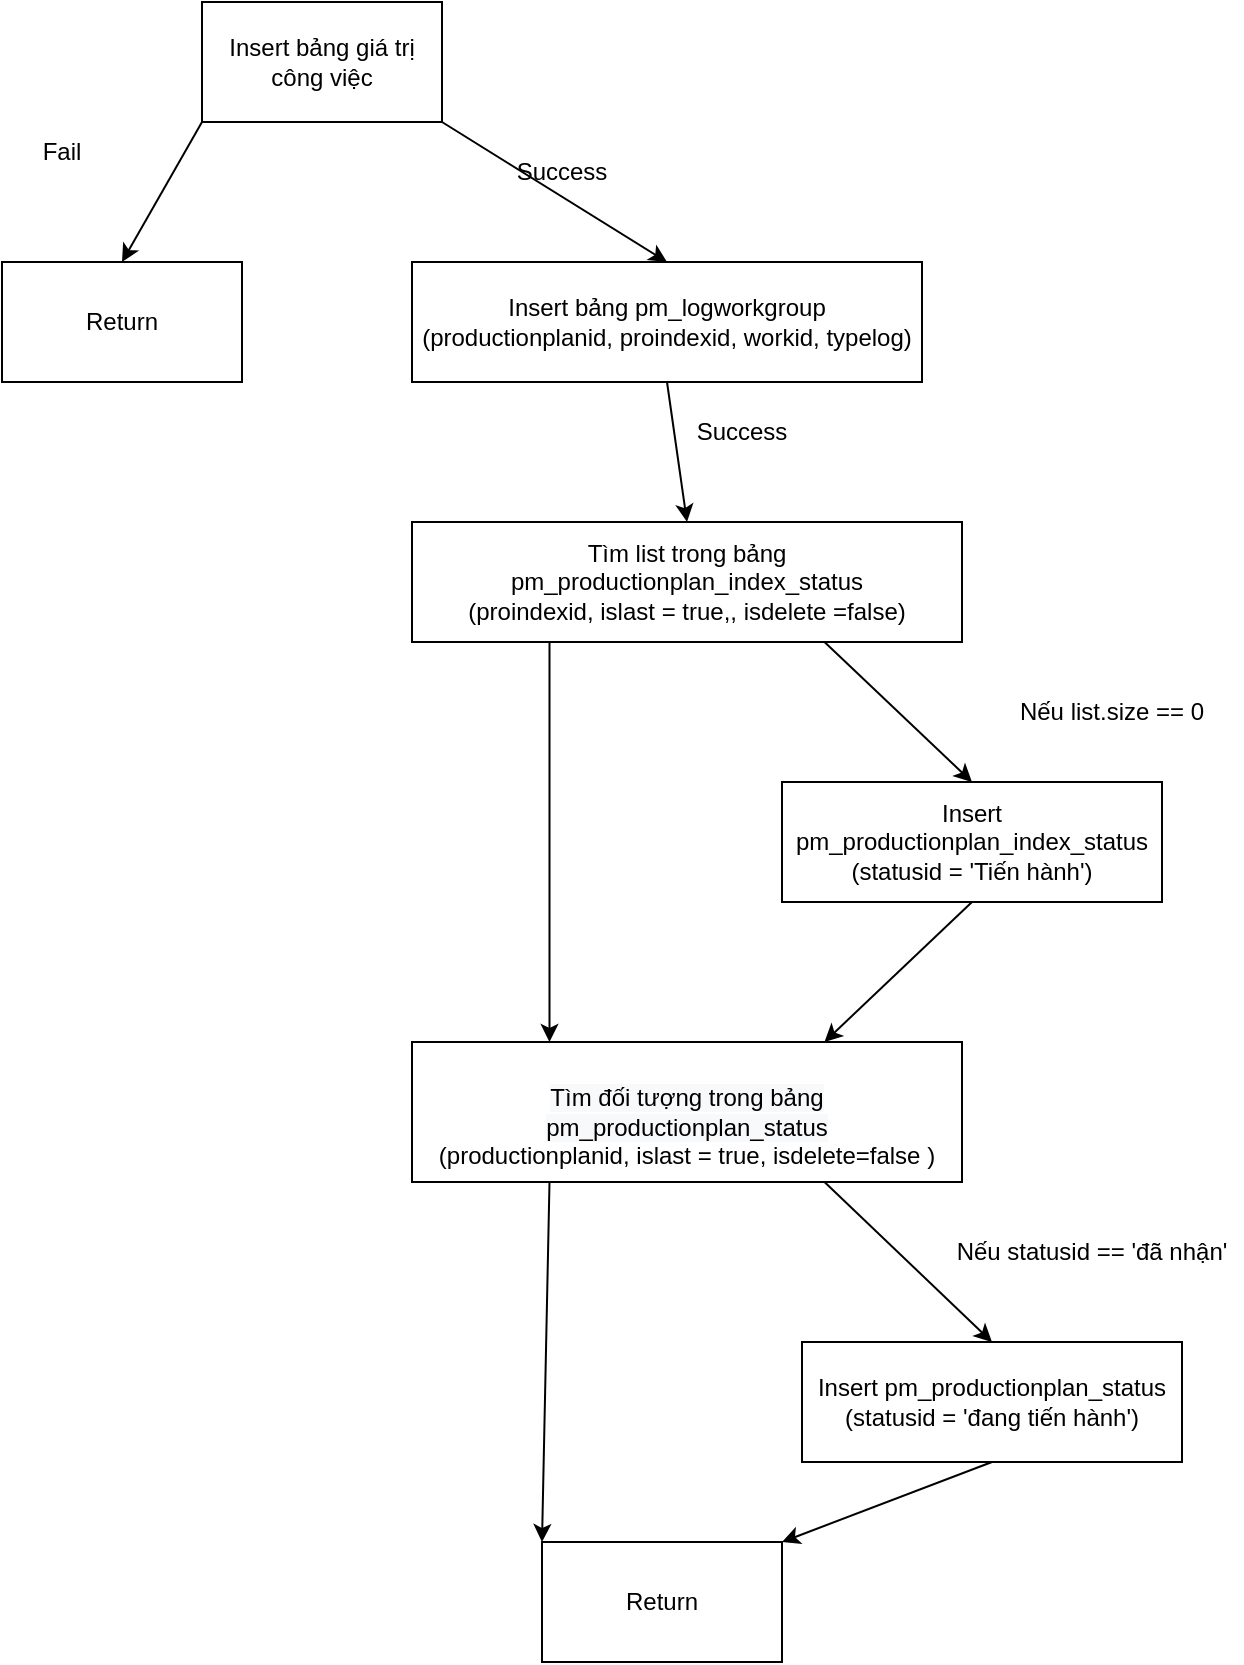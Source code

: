 <mxfile version="20.6.0" type="github">
  <diagram id="N-2m9nSpyJ4no4yd52WH" name="Page-1">
    <mxGraphModel dx="1101" dy="703" grid="1" gridSize="10" guides="1" tooltips="1" connect="1" arrows="1" fold="1" page="1" pageScale="1" pageWidth="850" pageHeight="1100" math="0" shadow="0">
      <root>
        <mxCell id="0" />
        <mxCell id="1" parent="0" />
        <mxCell id="mlqY82NbR3tvjnPRO45H-1" value="Insert bảng giá trị công việc" style="rounded=0;whiteSpace=wrap;html=1;" vertex="1" parent="1">
          <mxGeometry x="320" y="110" width="120" height="60" as="geometry" />
        </mxCell>
        <mxCell id="mlqY82NbR3tvjnPRO45H-2" value="Return" style="rounded=0;whiteSpace=wrap;html=1;" vertex="1" parent="1">
          <mxGeometry x="220" y="240" width="120" height="60" as="geometry" />
        </mxCell>
        <mxCell id="mlqY82NbR3tvjnPRO45H-3" value="Insert bảng pm_logworkgroup&lt;br&gt;(productionplanid, proindexid, workid, typelog)" style="rounded=0;whiteSpace=wrap;html=1;" vertex="1" parent="1">
          <mxGeometry x="425" y="240" width="255" height="60" as="geometry" />
        </mxCell>
        <mxCell id="mlqY82NbR3tvjnPRO45H-16" style="edgeStyle=none;rounded=0;orthogonalLoop=1;jettySize=auto;html=1;exitX=0.75;exitY=1;exitDx=0;exitDy=0;entryX=0.5;entryY=0;entryDx=0;entryDy=0;" edge="1" parent="1" source="mlqY82NbR3tvjnPRO45H-5" target="mlqY82NbR3tvjnPRO45H-13">
          <mxGeometry relative="1" as="geometry" />
        </mxCell>
        <mxCell id="mlqY82NbR3tvjnPRO45H-19" style="edgeStyle=none;rounded=0;orthogonalLoop=1;jettySize=auto;html=1;exitX=0.25;exitY=1;exitDx=0;exitDy=0;entryX=0.25;entryY=0;entryDx=0;entryDy=0;" edge="1" parent="1" source="mlqY82NbR3tvjnPRO45H-5" target="mlqY82NbR3tvjnPRO45H-18">
          <mxGeometry relative="1" as="geometry" />
        </mxCell>
        <mxCell id="mlqY82NbR3tvjnPRO45H-5" value="Tìm list trong bảng pm_productionplan_index_status&lt;br&gt;(proindexid, islast = true,, isdelete =false)" style="rounded=0;whiteSpace=wrap;html=1;" vertex="1" parent="1">
          <mxGeometry x="425" y="370" width="275" height="60" as="geometry" />
        </mxCell>
        <mxCell id="mlqY82NbR3tvjnPRO45H-7" value="Success" style="text;html=1;strokeColor=none;fillColor=none;align=center;verticalAlign=middle;whiteSpace=wrap;rounded=0;" vertex="1" parent="1">
          <mxGeometry x="470" y="180" width="60" height="30" as="geometry" />
        </mxCell>
        <mxCell id="mlqY82NbR3tvjnPRO45H-8" value="" style="endArrow=classic;html=1;rounded=0;entryX=0.5;entryY=0;entryDx=0;entryDy=0;exitX=0;exitY=1;exitDx=0;exitDy=0;" edge="1" parent="1" source="mlqY82NbR3tvjnPRO45H-1" target="mlqY82NbR3tvjnPRO45H-2">
          <mxGeometry width="50" height="50" relative="1" as="geometry">
            <mxPoint x="250" y="210" as="sourcePoint" />
            <mxPoint x="300" y="160" as="targetPoint" />
          </mxGeometry>
        </mxCell>
        <mxCell id="mlqY82NbR3tvjnPRO45H-9" value="" style="endArrow=classic;html=1;rounded=0;entryX=0.5;entryY=0;entryDx=0;entryDy=0;exitX=1;exitY=1;exitDx=0;exitDy=0;" edge="1" parent="1" source="mlqY82NbR3tvjnPRO45H-1" target="mlqY82NbR3tvjnPRO45H-3">
          <mxGeometry width="50" height="50" relative="1" as="geometry">
            <mxPoint x="440" y="220" as="sourcePoint" />
            <mxPoint x="490" y="170" as="targetPoint" />
          </mxGeometry>
        </mxCell>
        <mxCell id="mlqY82NbR3tvjnPRO45H-10" value="Fail" style="text;html=1;strokeColor=none;fillColor=none;align=center;verticalAlign=middle;whiteSpace=wrap;rounded=0;" vertex="1" parent="1">
          <mxGeometry x="220" y="170" width="60" height="30" as="geometry" />
        </mxCell>
        <mxCell id="mlqY82NbR3tvjnPRO45H-11" value="" style="endArrow=classic;html=1;rounded=0;entryX=0.5;entryY=0;entryDx=0;entryDy=0;exitX=0.5;exitY=1;exitDx=0;exitDy=0;" edge="1" parent="1" source="mlqY82NbR3tvjnPRO45H-3" target="mlqY82NbR3tvjnPRO45H-5">
          <mxGeometry width="50" height="50" relative="1" as="geometry">
            <mxPoint x="460" y="350" as="sourcePoint" />
            <mxPoint x="510" y="300" as="targetPoint" />
          </mxGeometry>
        </mxCell>
        <mxCell id="mlqY82NbR3tvjnPRO45H-12" value="Success" style="text;html=1;strokeColor=none;fillColor=none;align=center;verticalAlign=middle;whiteSpace=wrap;rounded=0;" vertex="1" parent="1">
          <mxGeometry x="560" y="310" width="60" height="30" as="geometry" />
        </mxCell>
        <mxCell id="mlqY82NbR3tvjnPRO45H-20" style="edgeStyle=none;rounded=0;orthogonalLoop=1;jettySize=auto;html=1;exitX=0.5;exitY=1;exitDx=0;exitDy=0;entryX=0.75;entryY=0;entryDx=0;entryDy=0;" edge="1" parent="1" source="mlqY82NbR3tvjnPRO45H-13" target="mlqY82NbR3tvjnPRO45H-18">
          <mxGeometry relative="1" as="geometry" />
        </mxCell>
        <mxCell id="mlqY82NbR3tvjnPRO45H-13" value="Insert pm_productionplan_index_status&lt;br&gt;(statusid = &#39;Tiến hành&#39;)" style="rounded=0;whiteSpace=wrap;html=1;" vertex="1" parent="1">
          <mxGeometry x="610" y="500" width="190" height="60" as="geometry" />
        </mxCell>
        <mxCell id="mlqY82NbR3tvjnPRO45H-17" value="Nếu list.size == 0" style="text;html=1;strokeColor=none;fillColor=none;align=center;verticalAlign=middle;whiteSpace=wrap;rounded=0;" vertex="1" parent="1">
          <mxGeometry x="720" y="450" width="110" height="30" as="geometry" />
        </mxCell>
        <mxCell id="mlqY82NbR3tvjnPRO45H-23" style="edgeStyle=none;rounded=0;orthogonalLoop=1;jettySize=auto;html=1;exitX=0.75;exitY=1;exitDx=0;exitDy=0;entryX=0.5;entryY=0;entryDx=0;entryDy=0;" edge="1" parent="1" source="mlqY82NbR3tvjnPRO45H-18" target="mlqY82NbR3tvjnPRO45H-21">
          <mxGeometry relative="1" as="geometry" />
        </mxCell>
        <mxCell id="mlqY82NbR3tvjnPRO45H-25" style="edgeStyle=none;rounded=0;orthogonalLoop=1;jettySize=auto;html=1;exitX=0.25;exitY=1;exitDx=0;exitDy=0;entryX=0;entryY=0;entryDx=0;entryDy=0;" edge="1" parent="1" source="mlqY82NbR3tvjnPRO45H-18" target="mlqY82NbR3tvjnPRO45H-24">
          <mxGeometry relative="1" as="geometry" />
        </mxCell>
        <mxCell id="mlqY82NbR3tvjnPRO45H-18" value="&lt;br&gt;&lt;span style=&quot;color: rgb(0, 0, 0); font-family: Helvetica; font-size: 12px; font-style: normal; font-variant-ligatures: normal; font-variant-caps: normal; font-weight: 400; letter-spacing: normal; orphans: 2; text-align: center; text-indent: 0px; text-transform: none; widows: 2; word-spacing: 0px; -webkit-text-stroke-width: 0px; background-color: rgb(248, 249, 250); text-decoration-thickness: initial; text-decoration-style: initial; text-decoration-color: initial; float: none; display: inline !important;&quot;&gt;Tìm đối tượng trong bảng pm_productionplan_status&lt;br&gt;&lt;/span&gt;(productionplanid, islast = true, isdelete=false )&lt;br&gt;" style="rounded=0;whiteSpace=wrap;html=1;" vertex="1" parent="1">
          <mxGeometry x="425" y="630" width="275" height="70" as="geometry" />
        </mxCell>
        <mxCell id="mlqY82NbR3tvjnPRO45H-26" style="edgeStyle=none;rounded=0;orthogonalLoop=1;jettySize=auto;html=1;exitX=0.5;exitY=1;exitDx=0;exitDy=0;entryX=1;entryY=0;entryDx=0;entryDy=0;" edge="1" parent="1" source="mlqY82NbR3tvjnPRO45H-21" target="mlqY82NbR3tvjnPRO45H-24">
          <mxGeometry relative="1" as="geometry" />
        </mxCell>
        <mxCell id="mlqY82NbR3tvjnPRO45H-21" value="Insert pm_productionplan_status&lt;br&gt;(statusid = &#39;đang tiến hành&#39;)" style="rounded=0;whiteSpace=wrap;html=1;" vertex="1" parent="1">
          <mxGeometry x="620" y="780" width="190" height="60" as="geometry" />
        </mxCell>
        <mxCell id="mlqY82NbR3tvjnPRO45H-22" value="Nếu statusid == &#39;đã nhận&#39;" style="text;html=1;strokeColor=none;fillColor=none;align=center;verticalAlign=middle;whiteSpace=wrap;rounded=0;" vertex="1" parent="1">
          <mxGeometry x="690" y="720" width="150" height="30" as="geometry" />
        </mxCell>
        <mxCell id="mlqY82NbR3tvjnPRO45H-24" value="Return" style="rounded=0;whiteSpace=wrap;html=1;" vertex="1" parent="1">
          <mxGeometry x="490" y="880" width="120" height="60" as="geometry" />
        </mxCell>
      </root>
    </mxGraphModel>
  </diagram>
</mxfile>
